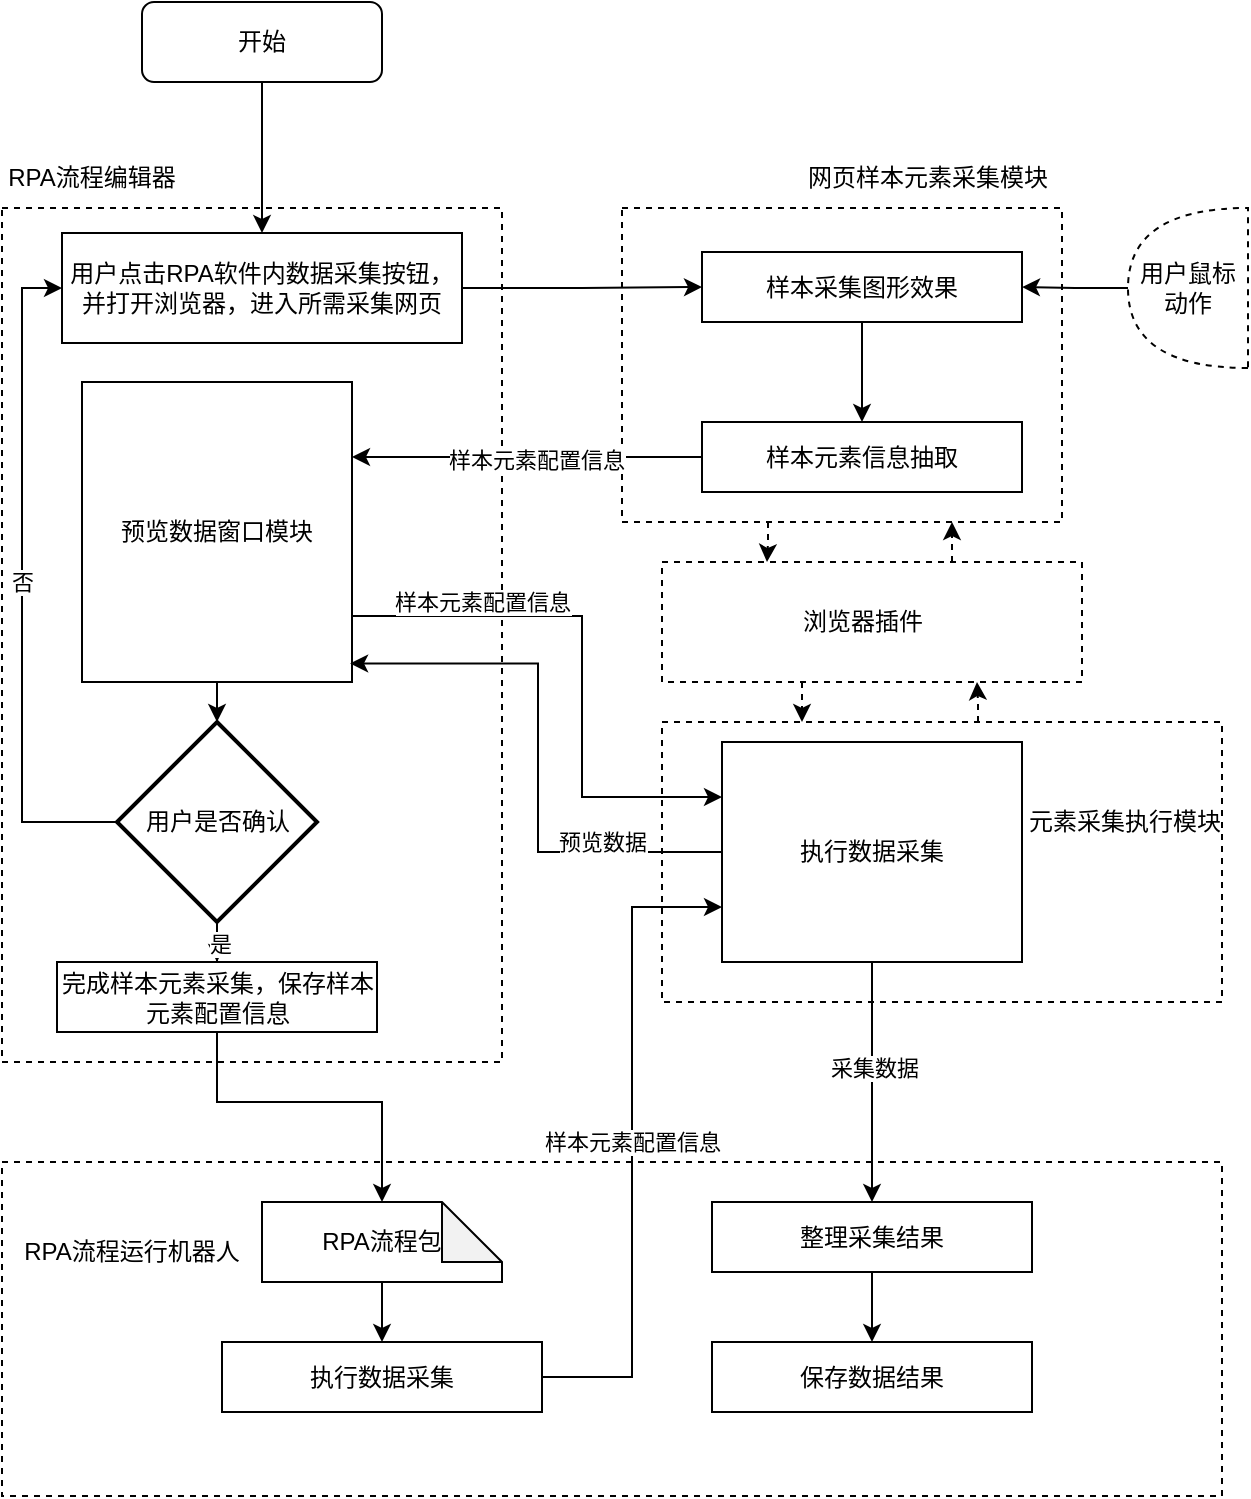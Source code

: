 <mxfile version="20.5.3" type="github">
  <diagram id="xU7X7o6H66pRaLUqQLn2" name="第 1 页">
    <mxGraphModel dx="944" dy="532" grid="1" gridSize="10" guides="1" tooltips="1" connect="1" arrows="1" fold="1" page="1" pageScale="1" pageWidth="827" pageHeight="1169" math="0" shadow="0">
      <root>
        <mxCell id="0" />
        <mxCell id="1" parent="0" />
        <mxCell id="r1mTysYFF8rYWYZTM9NO-41" value="" style="rounded=0;whiteSpace=wrap;html=1;dashed=1;" vertex="1" parent="1">
          <mxGeometry x="210" y="710" width="610" height="167" as="geometry" />
        </mxCell>
        <mxCell id="r1mTysYFF8rYWYZTM9NO-37" value="" style="rounded=0;whiteSpace=wrap;html=1;dashed=1;" vertex="1" parent="1">
          <mxGeometry x="210" y="233" width="250" height="427" as="geometry" />
        </mxCell>
        <mxCell id="r1mTysYFF8rYWYZTM9NO-65" value="" style="edgeStyle=orthogonalEdgeStyle;rounded=0;orthogonalLoop=1;jettySize=auto;html=1;dashed=1;entryX=0.75;entryY=1;entryDx=0;entryDy=0;" edge="1" parent="1" source="r1mTysYFF8rYWYZTM9NO-23" target="r1mTysYFF8rYWYZTM9NO-55">
          <mxGeometry relative="1" as="geometry">
            <Array as="points">
              <mxPoint x="698" y="480" />
              <mxPoint x="698" y="480" />
            </Array>
          </mxGeometry>
        </mxCell>
        <mxCell id="r1mTysYFF8rYWYZTM9NO-23" value="" style="rounded=0;whiteSpace=wrap;html=1;dashed=1;" vertex="1" parent="1">
          <mxGeometry x="540" y="490" width="280" height="140" as="geometry" />
        </mxCell>
        <mxCell id="r1mTysYFF8rYWYZTM9NO-63" value="" style="edgeStyle=orthogonalEdgeStyle;rounded=0;orthogonalLoop=1;jettySize=auto;html=1;dashed=1;entryX=0.25;entryY=0;entryDx=0;entryDy=0;" edge="1" parent="1" source="r1mTysYFF8rYWYZTM9NO-22" target="r1mTysYFF8rYWYZTM9NO-55">
          <mxGeometry relative="1" as="geometry">
            <Array as="points">
              <mxPoint x="593" y="400" />
              <mxPoint x="592" y="400" />
            </Array>
          </mxGeometry>
        </mxCell>
        <mxCell id="r1mTysYFF8rYWYZTM9NO-22" value="" style="rounded=0;whiteSpace=wrap;html=1;dashed=1;" vertex="1" parent="1">
          <mxGeometry x="520" y="233" width="220" height="157" as="geometry" />
        </mxCell>
        <mxCell id="r1mTysYFF8rYWYZTM9NO-10" style="edgeStyle=orthogonalEdgeStyle;rounded=0;orthogonalLoop=1;jettySize=auto;html=1;entryX=0;entryY=0.5;entryDx=0;entryDy=0;" edge="1" parent="1" source="r1mTysYFF8rYWYZTM9NO-1" target="r1mTysYFF8rYWYZTM9NO-7">
          <mxGeometry relative="1" as="geometry" />
        </mxCell>
        <mxCell id="r1mTysYFF8rYWYZTM9NO-1" value="用户点击RPA软件内数据采集按钮，并打开浏览器，进入所需采集网页" style="rounded=0;whiteSpace=wrap;html=1;" vertex="1" parent="1">
          <mxGeometry x="240" y="245.5" width="200" height="55" as="geometry" />
        </mxCell>
        <mxCell id="r1mTysYFF8rYWYZTM9NO-29" style="edgeStyle=orthogonalEdgeStyle;rounded=0;orthogonalLoop=1;jettySize=auto;html=1;" edge="1" parent="1" source="r1mTysYFF8rYWYZTM9NO-2" target="r1mTysYFF8rYWYZTM9NO-1">
          <mxGeometry relative="1" as="geometry" />
        </mxCell>
        <mxCell id="r1mTysYFF8rYWYZTM9NO-2" value="开始" style="rounded=1;whiteSpace=wrap;html=1;" vertex="1" parent="1">
          <mxGeometry x="280" y="130" width="120" height="40" as="geometry" />
        </mxCell>
        <mxCell id="r1mTysYFF8rYWYZTM9NO-5" value="RPA流程编辑器" style="text;html=1;strokeColor=none;fillColor=none;align=center;verticalAlign=middle;whiteSpace=wrap;rounded=0;dashed=1;" vertex="1" parent="1">
          <mxGeometry x="210" y="203" width="90" height="30" as="geometry" />
        </mxCell>
        <mxCell id="r1mTysYFF8rYWYZTM9NO-6" value="网页样本元素采集模块" style="text;html=1;strokeColor=none;fillColor=none;align=center;verticalAlign=middle;whiteSpace=wrap;rounded=0;dashed=1;" vertex="1" parent="1">
          <mxGeometry x="602.5" y="203" width="140" height="30" as="geometry" />
        </mxCell>
        <mxCell id="r1mTysYFF8rYWYZTM9NO-12" style="edgeStyle=orthogonalEdgeStyle;rounded=0;orthogonalLoop=1;jettySize=auto;html=1;" edge="1" parent="1" source="r1mTysYFF8rYWYZTM9NO-7">
          <mxGeometry relative="1" as="geometry">
            <mxPoint x="640" y="340.0" as="targetPoint" />
          </mxGeometry>
        </mxCell>
        <mxCell id="r1mTysYFF8rYWYZTM9NO-7" value="样本采集图形效果" style="rounded=0;whiteSpace=wrap;html=1;" vertex="1" parent="1">
          <mxGeometry x="560" y="255" width="160" height="35" as="geometry" />
        </mxCell>
        <mxCell id="r1mTysYFF8rYWYZTM9NO-9" style="edgeStyle=orthogonalEdgeStyle;rounded=0;orthogonalLoop=1;jettySize=auto;html=1;" edge="1" parent="1" source="r1mTysYFF8rYWYZTM9NO-8" target="r1mTysYFF8rYWYZTM9NO-7">
          <mxGeometry relative="1" as="geometry" />
        </mxCell>
        <mxCell id="r1mTysYFF8rYWYZTM9NO-8" value="用户鼠标动作" style="shape=or;whiteSpace=wrap;html=1;dashed=1;direction=west;" vertex="1" parent="1">
          <mxGeometry x="773" y="233" width="60" height="80" as="geometry" />
        </mxCell>
        <mxCell id="r1mTysYFF8rYWYZTM9NO-26" style="edgeStyle=orthogonalEdgeStyle;rounded=0;orthogonalLoop=1;jettySize=auto;html=1;entryX=0;entryY=0.25;entryDx=0;entryDy=0;" edge="1" parent="1" source="r1mTysYFF8rYWYZTM9NO-13" target="r1mTysYFF8rYWYZTM9NO-18">
          <mxGeometry relative="1" as="geometry">
            <Array as="points">
              <mxPoint x="500" y="437" />
              <mxPoint x="500" y="528" />
            </Array>
          </mxGeometry>
        </mxCell>
        <mxCell id="r1mTysYFF8rYWYZTM9NO-27" value="&lt;span style=&quot;color: rgba(0, 0, 0, 0); font-family: monospace; font-size: 0px; text-align: start;&quot;&gt;%3CmxGraphModel%3E%3Croot%3E%3CmxCell%20id%3D%220%22%2F%3E%3CmxCell%20id%3D%221%22%20parent%3D%220%22%2F%3E%3CmxCell%20id%3D%222%22%20value%3D%22%E6%A0%B7%E6%9C%AC%E5%85%83%E7%B4%A0%E9%85%8D%E7%BD%AE%E4%BF%A1%E6%81%AF%22%20style%3D%22edgeLabel%3Bhtml%3D1%3Balign%3Dcenter%3BverticalAlign%3Dmiddle%3Bresizable%3D0%3Bpoints%3D%5B%5D%3B%22%20vertex%3D%221%22%20connectable%3D%220%22%20parent%3D%221%22%3E%3CmxGeometry%20x%3D%22476.757%22%20y%3D%22358.5%22%20as%3D%22geometry%22%2F%3E%3C%2FmxCell%3E%3C%2Froot%3E%3C%2FmxGraphModel%3E&lt;/span&gt;" style="edgeLabel;html=1;align=center;verticalAlign=middle;resizable=0;points=[];" vertex="1" connectable="0" parent="r1mTysYFF8rYWYZTM9NO-26">
          <mxGeometry x="-0.029" y="1" relative="1" as="geometry">
            <mxPoint as="offset" />
          </mxGeometry>
        </mxCell>
        <mxCell id="r1mTysYFF8rYWYZTM9NO-28" value="样本元素配置信息" style="edgeLabel;html=1;align=center;verticalAlign=middle;resizable=0;points=[];" vertex="1" connectable="0" parent="r1mTysYFF8rYWYZTM9NO-26">
          <mxGeometry x="-0.029" y="2" relative="1" as="geometry">
            <mxPoint x="-52" y="-26" as="offset" />
          </mxGeometry>
        </mxCell>
        <mxCell id="r1mTysYFF8rYWYZTM9NO-39" style="edgeStyle=orthogonalEdgeStyle;rounded=0;orthogonalLoop=1;jettySize=auto;html=1;" edge="1" parent="1" source="r1mTysYFF8rYWYZTM9NO-13" target="r1mTysYFF8rYWYZTM9NO-38">
          <mxGeometry relative="1" as="geometry" />
        </mxCell>
        <mxCell id="r1mTysYFF8rYWYZTM9NO-13" value="预览数据窗口模块" style="rounded=0;whiteSpace=wrap;html=1;" vertex="1" parent="1">
          <mxGeometry x="250" y="320" width="135" height="150" as="geometry" />
        </mxCell>
        <mxCell id="r1mTysYFF8rYWYZTM9NO-17" style="edgeStyle=orthogonalEdgeStyle;rounded=0;orthogonalLoop=1;jettySize=auto;html=1;entryX=1;entryY=0.25;entryDx=0;entryDy=0;" edge="1" parent="1" source="r1mTysYFF8rYWYZTM9NO-16" target="r1mTysYFF8rYWYZTM9NO-13">
          <mxGeometry relative="1" as="geometry" />
        </mxCell>
        <mxCell id="r1mTysYFF8rYWYZTM9NO-19" value="样本元素配置信息" style="edgeLabel;html=1;align=center;verticalAlign=middle;resizable=0;points=[];" vertex="1" connectable="0" parent="r1mTysYFF8rYWYZTM9NO-17">
          <mxGeometry x="-0.052" y="1" relative="1" as="geometry">
            <mxPoint as="offset" />
          </mxGeometry>
        </mxCell>
        <mxCell id="r1mTysYFF8rYWYZTM9NO-16" value="样本元素信息抽取" style="rounded=0;whiteSpace=wrap;html=1;" vertex="1" parent="1">
          <mxGeometry x="560" y="340" width="160" height="35" as="geometry" />
        </mxCell>
        <mxCell id="r1mTysYFF8rYWYZTM9NO-35" style="edgeStyle=orthogonalEdgeStyle;rounded=0;orthogonalLoop=1;jettySize=auto;html=1;entryX=0.993;entryY=0.938;entryDx=0;entryDy=0;entryPerimeter=0;" edge="1" parent="1" source="r1mTysYFF8rYWYZTM9NO-18" target="r1mTysYFF8rYWYZTM9NO-13">
          <mxGeometry relative="1" as="geometry">
            <Array as="points">
              <mxPoint x="478" y="460" />
            </Array>
          </mxGeometry>
        </mxCell>
        <mxCell id="r1mTysYFF8rYWYZTM9NO-36" value="预览数据" style="edgeLabel;html=1;align=center;verticalAlign=middle;resizable=0;points=[];" vertex="1" connectable="0" parent="r1mTysYFF8rYWYZTM9NO-35">
          <mxGeometry x="0.102" y="-1" relative="1" as="geometry">
            <mxPoint x="31" y="57" as="offset" />
          </mxGeometry>
        </mxCell>
        <mxCell id="r1mTysYFF8rYWYZTM9NO-53" style="edgeStyle=orthogonalEdgeStyle;rounded=0;orthogonalLoop=1;jettySize=auto;html=1;" edge="1" parent="1" source="r1mTysYFF8rYWYZTM9NO-18" target="r1mTysYFF8rYWYZTM9NO-51">
          <mxGeometry relative="1" as="geometry" />
        </mxCell>
        <mxCell id="r1mTysYFF8rYWYZTM9NO-58" value="采集数据" style="edgeLabel;html=1;align=center;verticalAlign=middle;resizable=0;points=[];" vertex="1" connectable="0" parent="r1mTysYFF8rYWYZTM9NO-53">
          <mxGeometry x="-0.12" y="1" relative="1" as="geometry">
            <mxPoint as="offset" />
          </mxGeometry>
        </mxCell>
        <mxCell id="r1mTysYFF8rYWYZTM9NO-18" value="执行数据采集" style="rounded=0;whiteSpace=wrap;html=1;" vertex="1" parent="1">
          <mxGeometry x="570" y="500" width="150" height="110" as="geometry" />
        </mxCell>
        <mxCell id="r1mTysYFF8rYWYZTM9NO-24" value="元素采集执行模块" style="text;html=1;strokeColor=none;fillColor=none;align=center;verticalAlign=middle;whiteSpace=wrap;rounded=0;dashed=1;" vertex="1" parent="1">
          <mxGeometry x="710" y="525" width="123" height="30" as="geometry" />
        </mxCell>
        <mxCell id="r1mTysYFF8rYWYZTM9NO-40" value="否" style="edgeStyle=orthogonalEdgeStyle;rounded=0;orthogonalLoop=1;jettySize=auto;html=1;entryX=0;entryY=0.5;entryDx=0;entryDy=0;" edge="1" parent="1" source="r1mTysYFF8rYWYZTM9NO-38" target="r1mTysYFF8rYWYZTM9NO-1">
          <mxGeometry relative="1" as="geometry">
            <Array as="points">
              <mxPoint x="220" y="540" />
              <mxPoint x="220" y="273" />
            </Array>
          </mxGeometry>
        </mxCell>
        <mxCell id="r1mTysYFF8rYWYZTM9NO-44" style="edgeStyle=orthogonalEdgeStyle;rounded=0;orthogonalLoop=1;jettySize=auto;html=1;entryX=0.5;entryY=0;entryDx=0;entryDy=0;" edge="1" parent="1" source="r1mTysYFF8rYWYZTM9NO-38" target="r1mTysYFF8rYWYZTM9NO-43">
          <mxGeometry relative="1" as="geometry" />
        </mxCell>
        <mxCell id="r1mTysYFF8rYWYZTM9NO-46" value="是" style="edgeLabel;html=1;align=center;verticalAlign=middle;resizable=0;points=[];" vertex="1" connectable="0" parent="r1mTysYFF8rYWYZTM9NO-44">
          <mxGeometry x="-0.019" y="-1" relative="1" as="geometry">
            <mxPoint as="offset" />
          </mxGeometry>
        </mxCell>
        <mxCell id="r1mTysYFF8rYWYZTM9NO-38" value="用户是否确认" style="strokeWidth=2;html=1;shape=mxgraph.flowchart.decision;whiteSpace=wrap;" vertex="1" parent="1">
          <mxGeometry x="267.5" y="490" width="100" height="100" as="geometry" />
        </mxCell>
        <mxCell id="r1mTysYFF8rYWYZTM9NO-49" value="" style="edgeStyle=orthogonalEdgeStyle;rounded=0;orthogonalLoop=1;jettySize=auto;html=1;" edge="1" parent="1" source="r1mTysYFF8rYWYZTM9NO-42" target="r1mTysYFF8rYWYZTM9NO-48">
          <mxGeometry relative="1" as="geometry" />
        </mxCell>
        <mxCell id="r1mTysYFF8rYWYZTM9NO-42" value="RPA流程包" style="shape=note;whiteSpace=wrap;html=1;backgroundOutline=1;darkOpacity=0.05;" vertex="1" parent="1">
          <mxGeometry x="340" y="730" width="120" height="40" as="geometry" />
        </mxCell>
        <mxCell id="r1mTysYFF8rYWYZTM9NO-45" style="edgeStyle=orthogonalEdgeStyle;rounded=0;orthogonalLoop=1;jettySize=auto;html=1;entryX=0.5;entryY=0;entryDx=0;entryDy=0;entryPerimeter=0;" edge="1" parent="1" source="r1mTysYFF8rYWYZTM9NO-43" target="r1mTysYFF8rYWYZTM9NO-42">
          <mxGeometry relative="1" as="geometry">
            <Array as="points">
              <mxPoint x="318" y="680" />
              <mxPoint x="400" y="680" />
              <mxPoint x="400" y="730" />
            </Array>
          </mxGeometry>
        </mxCell>
        <mxCell id="r1mTysYFF8rYWYZTM9NO-43" value="完成样本元素采集，保存样本元素配置信息" style="rounded=0;whiteSpace=wrap;html=1;" vertex="1" parent="1">
          <mxGeometry x="237.5" y="610" width="160" height="35" as="geometry" />
        </mxCell>
        <mxCell id="r1mTysYFF8rYWYZTM9NO-47" value="RPA流程运行机器人" style="text;html=1;strokeColor=none;fillColor=none;align=center;verticalAlign=middle;whiteSpace=wrap;rounded=0;dashed=1;" vertex="1" parent="1">
          <mxGeometry x="220" y="740" width="110" height="30" as="geometry" />
        </mxCell>
        <mxCell id="r1mTysYFF8rYWYZTM9NO-50" value="样本元素配置信息" style="edgeStyle=orthogonalEdgeStyle;rounded=0;orthogonalLoop=1;jettySize=auto;html=1;entryX=0;entryY=0.75;entryDx=0;entryDy=0;" edge="1" parent="1" source="r1mTysYFF8rYWYZTM9NO-48" target="r1mTysYFF8rYWYZTM9NO-18">
          <mxGeometry relative="1" as="geometry" />
        </mxCell>
        <mxCell id="r1mTysYFF8rYWYZTM9NO-48" value="执行数据采集" style="rounded=0;whiteSpace=wrap;html=1;" vertex="1" parent="1">
          <mxGeometry x="320" y="800" width="160" height="35" as="geometry" />
        </mxCell>
        <mxCell id="r1mTysYFF8rYWYZTM9NO-54" value="" style="edgeStyle=orthogonalEdgeStyle;rounded=0;orthogonalLoop=1;jettySize=auto;html=1;" edge="1" parent="1" source="r1mTysYFF8rYWYZTM9NO-51" target="r1mTysYFF8rYWYZTM9NO-52">
          <mxGeometry relative="1" as="geometry" />
        </mxCell>
        <mxCell id="r1mTysYFF8rYWYZTM9NO-51" value="整理采集结果" style="rounded=0;whiteSpace=wrap;html=1;" vertex="1" parent="1">
          <mxGeometry x="565" y="730" width="160" height="35" as="geometry" />
        </mxCell>
        <mxCell id="r1mTysYFF8rYWYZTM9NO-52" value="保存数据结果" style="rounded=0;whiteSpace=wrap;html=1;" vertex="1" parent="1">
          <mxGeometry x="565" y="800" width="160" height="35" as="geometry" />
        </mxCell>
        <mxCell id="r1mTysYFF8rYWYZTM9NO-62" value="" style="edgeStyle=orthogonalEdgeStyle;rounded=0;orthogonalLoop=1;jettySize=auto;html=1;dashed=1;entryX=0.75;entryY=1;entryDx=0;entryDy=0;" edge="1" parent="1" source="r1mTysYFF8rYWYZTM9NO-55" target="r1mTysYFF8rYWYZTM9NO-22">
          <mxGeometry relative="1" as="geometry">
            <Array as="points">
              <mxPoint x="685" y="400" />
              <mxPoint x="685" y="400" />
            </Array>
          </mxGeometry>
        </mxCell>
        <mxCell id="r1mTysYFF8rYWYZTM9NO-64" value="" style="edgeStyle=orthogonalEdgeStyle;rounded=0;orthogonalLoop=1;jettySize=auto;html=1;dashed=1;entryX=0.25;entryY=0;entryDx=0;entryDy=0;" edge="1" parent="1" source="r1mTysYFF8rYWYZTM9NO-55" target="r1mTysYFF8rYWYZTM9NO-23">
          <mxGeometry relative="1" as="geometry">
            <Array as="points">
              <mxPoint x="610" y="480" />
              <mxPoint x="610" y="480" />
            </Array>
          </mxGeometry>
        </mxCell>
        <mxCell id="r1mTysYFF8rYWYZTM9NO-55" value="" style="rounded=0;whiteSpace=wrap;html=1;dashed=1;" vertex="1" parent="1">
          <mxGeometry x="540" y="410" width="210" height="60" as="geometry" />
        </mxCell>
        <mxCell id="r1mTysYFF8rYWYZTM9NO-56" value="浏览器插件" style="text;html=1;strokeColor=none;fillColor=none;align=center;verticalAlign=middle;whiteSpace=wrap;rounded=0;dashed=1;" vertex="1" parent="1">
          <mxGeometry x="602.5" y="425" width="75" height="30" as="geometry" />
        </mxCell>
      </root>
    </mxGraphModel>
  </diagram>
</mxfile>
